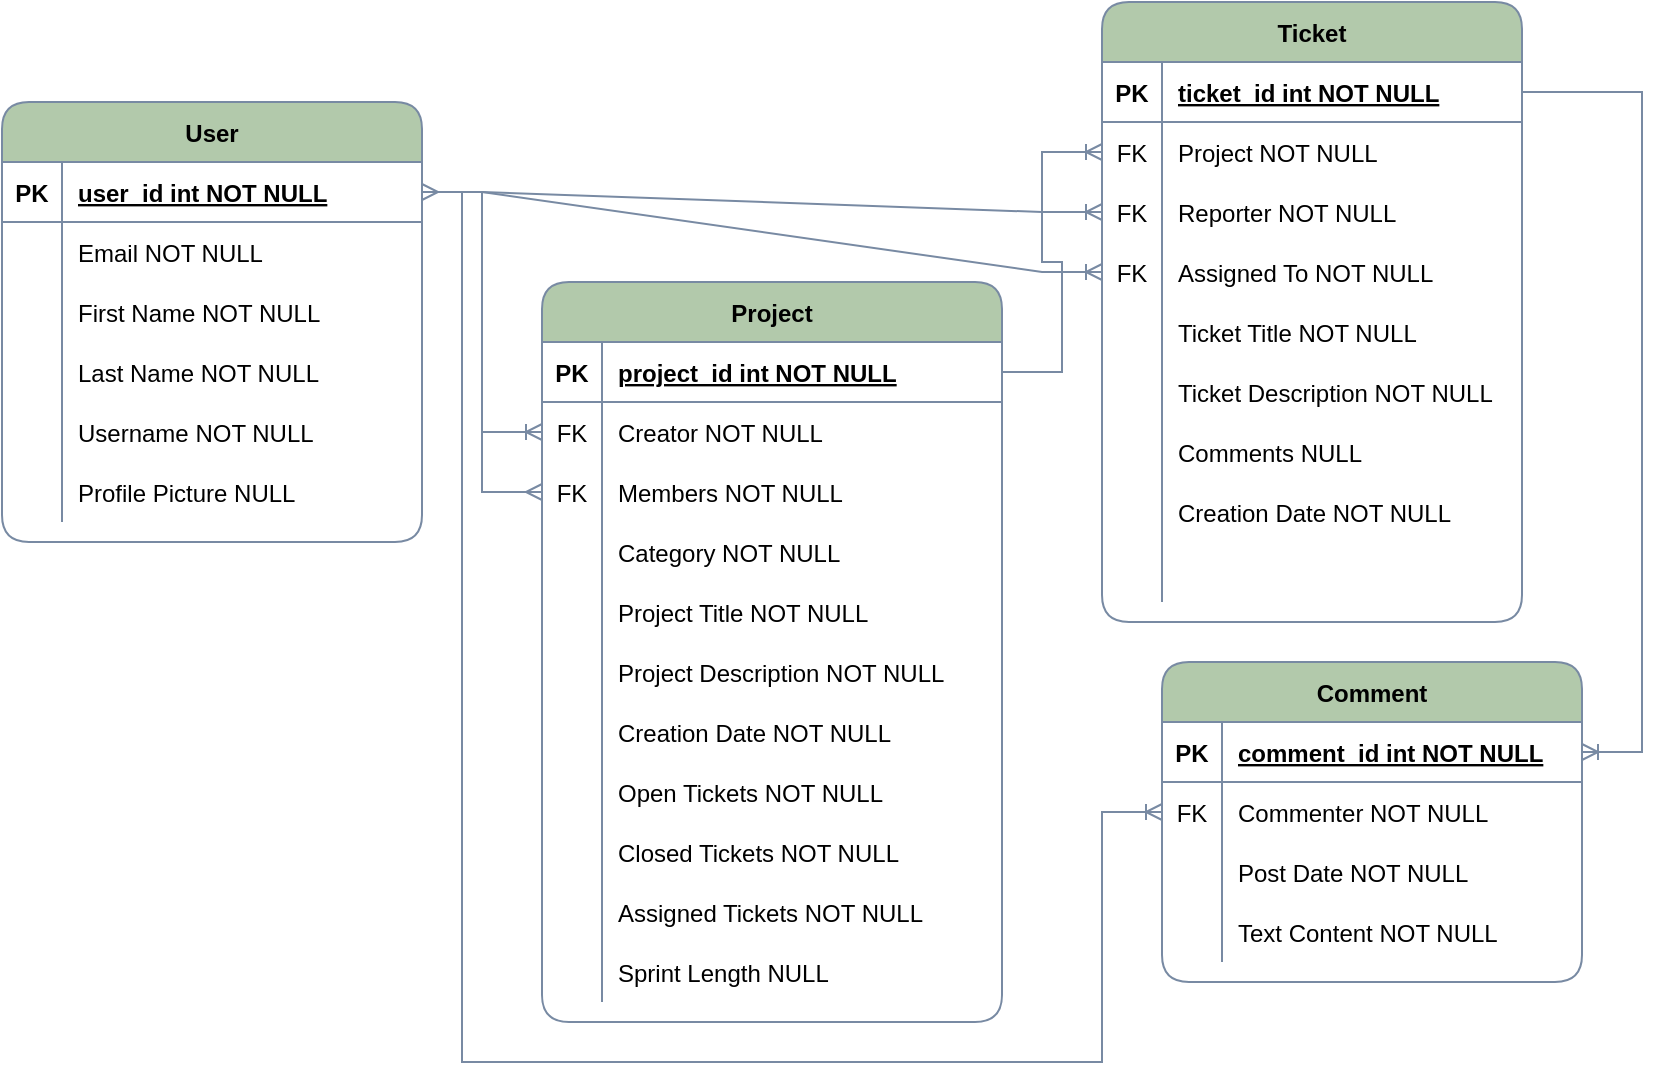 <mxfile version="20.1.1" type="github">
  <diagram id="R2lEEEUBdFMjLlhIrx00" name="Page-1">
    <mxGraphModel dx="1179" dy="636" grid="1" gridSize="10" guides="1" tooltips="1" connect="1" arrows="1" fold="1" page="1" pageScale="1" pageWidth="850" pageHeight="1100" math="0" shadow="0" extFonts="Permanent Marker^https://fonts.googleapis.com/css?family=Permanent+Marker">
      <root>
        <mxCell id="0" />
        <mxCell id="1" parent="0" />
        <mxCell id="rL-epUPHLAhS5x2RR7z_-28" value="User" style="shape=table;startSize=30;container=1;collapsible=1;childLayout=tableLayout;fixedRows=1;rowLines=0;fontStyle=1;align=center;resizeLast=1;rounded=1;fillColor=#B2C9AB;strokeColor=#788AA3;fontColor=default;strokeWidth=1;" parent="1" vertex="1">
          <mxGeometry x="40" y="80" width="210" height="220" as="geometry" />
        </mxCell>
        <mxCell id="rL-epUPHLAhS5x2RR7z_-29" value="" style="shape=tableRow;horizontal=0;startSize=0;swimlaneHead=0;swimlaneBody=0;fillColor=none;collapsible=0;dropTarget=0;points=[[0,0.5],[1,0.5]];portConstraint=eastwest;top=0;left=0;right=0;bottom=1;rounded=1;strokeColor=#788AA3;fontColor=default;strokeWidth=1;fontStyle=0;" parent="rL-epUPHLAhS5x2RR7z_-28" vertex="1">
          <mxGeometry y="30" width="210" height="30" as="geometry" />
        </mxCell>
        <mxCell id="rL-epUPHLAhS5x2RR7z_-30" value="PK" style="shape=partialRectangle;connectable=0;fillColor=none;top=0;left=0;bottom=0;right=0;fontStyle=1;overflow=hidden;rounded=1;strokeColor=#788AA3;fontColor=default;strokeWidth=1;" parent="rL-epUPHLAhS5x2RR7z_-29" vertex="1">
          <mxGeometry width="30" height="30" as="geometry">
            <mxRectangle width="30" height="30" as="alternateBounds" />
          </mxGeometry>
        </mxCell>
        <mxCell id="rL-epUPHLAhS5x2RR7z_-31" value="user_id int NOT NULL" style="shape=partialRectangle;connectable=0;fillColor=none;top=0;left=0;bottom=0;right=0;align=left;spacingLeft=6;fontStyle=5;overflow=hidden;rounded=1;strokeColor=#788AA3;fontColor=default;strokeWidth=1;" parent="rL-epUPHLAhS5x2RR7z_-29" vertex="1">
          <mxGeometry x="30" width="180" height="30" as="geometry">
            <mxRectangle width="180" height="30" as="alternateBounds" />
          </mxGeometry>
        </mxCell>
        <mxCell id="rL-epUPHLAhS5x2RR7z_-32" value="" style="shape=tableRow;horizontal=0;startSize=0;swimlaneHead=0;swimlaneBody=0;fillColor=none;collapsible=0;dropTarget=0;points=[[0,0.5],[1,0.5]];portConstraint=eastwest;top=0;left=0;right=0;bottom=0;rounded=1;strokeColor=#788AA3;fontColor=default;strokeWidth=1;fontStyle=0;" parent="rL-epUPHLAhS5x2RR7z_-28" vertex="1">
          <mxGeometry y="60" width="210" height="30" as="geometry" />
        </mxCell>
        <mxCell id="rL-epUPHLAhS5x2RR7z_-33" value="" style="shape=partialRectangle;connectable=0;fillColor=none;top=0;left=0;bottom=0;right=0;editable=1;overflow=hidden;rounded=1;strokeColor=#788AA3;fontColor=default;strokeWidth=1;fontStyle=0;" parent="rL-epUPHLAhS5x2RR7z_-32" vertex="1">
          <mxGeometry width="30" height="30" as="geometry">
            <mxRectangle width="30" height="30" as="alternateBounds" />
          </mxGeometry>
        </mxCell>
        <mxCell id="rL-epUPHLAhS5x2RR7z_-34" value="Email NOT NULL" style="shape=partialRectangle;connectable=0;fillColor=none;top=0;left=0;bottom=0;right=0;align=left;spacingLeft=6;overflow=hidden;rounded=1;strokeColor=#788AA3;fontColor=default;strokeWidth=1;fontStyle=0;" parent="rL-epUPHLAhS5x2RR7z_-32" vertex="1">
          <mxGeometry x="30" width="180" height="30" as="geometry">
            <mxRectangle width="180" height="30" as="alternateBounds" />
          </mxGeometry>
        </mxCell>
        <mxCell id="rL-epUPHLAhS5x2RR7z_-35" value="" style="shape=tableRow;horizontal=0;startSize=0;swimlaneHead=0;swimlaneBody=0;fillColor=none;collapsible=0;dropTarget=0;points=[[0,0.5],[1,0.5]];portConstraint=eastwest;top=0;left=0;right=0;bottom=0;rounded=1;strokeColor=#788AA3;fontColor=default;strokeWidth=1;fontStyle=0;" parent="rL-epUPHLAhS5x2RR7z_-28" vertex="1">
          <mxGeometry y="90" width="210" height="30" as="geometry" />
        </mxCell>
        <mxCell id="rL-epUPHLAhS5x2RR7z_-36" value="" style="shape=partialRectangle;connectable=0;fillColor=none;top=0;left=0;bottom=0;right=0;editable=1;overflow=hidden;rounded=1;strokeColor=#788AA3;fontColor=default;strokeWidth=1;fontStyle=0;" parent="rL-epUPHLAhS5x2RR7z_-35" vertex="1">
          <mxGeometry width="30" height="30" as="geometry">
            <mxRectangle width="30" height="30" as="alternateBounds" />
          </mxGeometry>
        </mxCell>
        <mxCell id="rL-epUPHLAhS5x2RR7z_-37" value="First Name NOT NULL" style="shape=partialRectangle;connectable=0;fillColor=none;top=0;left=0;bottom=0;right=0;align=left;spacingLeft=6;overflow=hidden;rounded=1;strokeColor=#788AA3;fontColor=default;strokeWidth=1;fontStyle=0;" parent="rL-epUPHLAhS5x2RR7z_-35" vertex="1">
          <mxGeometry x="30" width="180" height="30" as="geometry">
            <mxRectangle width="180" height="30" as="alternateBounds" />
          </mxGeometry>
        </mxCell>
        <mxCell id="rL-epUPHLAhS5x2RR7z_-41" value="" style="shape=tableRow;horizontal=0;startSize=0;swimlaneHead=0;swimlaneBody=0;fillColor=none;collapsible=0;dropTarget=0;points=[[0,0.5],[1,0.5]];portConstraint=eastwest;top=0;left=0;right=0;bottom=0;rounded=1;strokeColor=#788AA3;fontColor=default;strokeWidth=1;fontStyle=0;" parent="rL-epUPHLAhS5x2RR7z_-28" vertex="1">
          <mxGeometry y="120" width="210" height="30" as="geometry" />
        </mxCell>
        <mxCell id="rL-epUPHLAhS5x2RR7z_-42" value="" style="shape=partialRectangle;connectable=0;fillColor=none;top=0;left=0;bottom=0;right=0;editable=1;overflow=hidden;rounded=1;strokeColor=#788AA3;fontColor=default;strokeWidth=1;fontStyle=0;" parent="rL-epUPHLAhS5x2RR7z_-41" vertex="1">
          <mxGeometry width="30" height="30" as="geometry">
            <mxRectangle width="30" height="30" as="alternateBounds" />
          </mxGeometry>
        </mxCell>
        <mxCell id="rL-epUPHLAhS5x2RR7z_-43" value="Last Name NOT NULL" style="shape=partialRectangle;connectable=0;fillColor=none;top=0;left=0;bottom=0;right=0;align=left;spacingLeft=6;overflow=hidden;rounded=1;strokeColor=#788AA3;fontColor=default;strokeWidth=1;fontStyle=0;" parent="rL-epUPHLAhS5x2RR7z_-41" vertex="1">
          <mxGeometry x="30" width="180" height="30" as="geometry">
            <mxRectangle width="180" height="30" as="alternateBounds" />
          </mxGeometry>
        </mxCell>
        <mxCell id="rL-epUPHLAhS5x2RR7z_-38" value="" style="shape=tableRow;horizontal=0;startSize=0;swimlaneHead=0;swimlaneBody=0;fillColor=none;collapsible=0;dropTarget=0;points=[[0,0.5],[1,0.5]];portConstraint=eastwest;top=0;left=0;right=0;bottom=0;rounded=1;strokeColor=#788AA3;fontColor=default;strokeWidth=1;fontStyle=0;" parent="rL-epUPHLAhS5x2RR7z_-28" vertex="1">
          <mxGeometry y="150" width="210" height="30" as="geometry" />
        </mxCell>
        <mxCell id="rL-epUPHLAhS5x2RR7z_-39" value="" style="shape=partialRectangle;connectable=0;fillColor=none;top=0;left=0;bottom=0;right=0;editable=1;overflow=hidden;rounded=1;strokeColor=#788AA3;fontColor=default;strokeWidth=1;fontStyle=0;" parent="rL-epUPHLAhS5x2RR7z_-38" vertex="1">
          <mxGeometry width="30" height="30" as="geometry">
            <mxRectangle width="30" height="30" as="alternateBounds" />
          </mxGeometry>
        </mxCell>
        <mxCell id="rL-epUPHLAhS5x2RR7z_-40" value="Username NOT NULL" style="shape=partialRectangle;connectable=0;fillColor=none;top=0;left=0;bottom=0;right=0;align=left;spacingLeft=6;overflow=hidden;rounded=1;strokeColor=#788AA3;fontColor=default;strokeWidth=1;fontStyle=0;" parent="rL-epUPHLAhS5x2RR7z_-38" vertex="1">
          <mxGeometry x="30" width="180" height="30" as="geometry">
            <mxRectangle width="180" height="30" as="alternateBounds" />
          </mxGeometry>
        </mxCell>
        <mxCell id="rL-epUPHLAhS5x2RR7z_-47" value="" style="shape=tableRow;horizontal=0;startSize=0;swimlaneHead=0;swimlaneBody=0;fillColor=none;collapsible=0;dropTarget=0;points=[[0,0.5],[1,0.5]];portConstraint=eastwest;top=0;left=0;right=0;bottom=0;rounded=1;strokeColor=#788AA3;fontColor=default;strokeWidth=1;fontStyle=0;" parent="rL-epUPHLAhS5x2RR7z_-28" vertex="1">
          <mxGeometry y="180" width="210" height="30" as="geometry" />
        </mxCell>
        <mxCell id="rL-epUPHLAhS5x2RR7z_-48" value="" style="shape=partialRectangle;connectable=0;fillColor=none;top=0;left=0;bottom=0;right=0;editable=1;overflow=hidden;rounded=1;strokeColor=#788AA3;fontColor=default;strokeWidth=1;fontStyle=0;" parent="rL-epUPHLAhS5x2RR7z_-47" vertex="1">
          <mxGeometry width="30" height="30" as="geometry">
            <mxRectangle width="30" height="30" as="alternateBounds" />
          </mxGeometry>
        </mxCell>
        <mxCell id="rL-epUPHLAhS5x2RR7z_-49" value="Profile Picture NULL" style="shape=partialRectangle;connectable=0;fillColor=none;top=0;left=0;bottom=0;right=0;align=left;spacingLeft=6;overflow=hidden;rounded=1;strokeColor=#788AA3;fontColor=default;strokeWidth=1;fontStyle=0;" parent="rL-epUPHLAhS5x2RR7z_-47" vertex="1">
          <mxGeometry x="30" width="180" height="30" as="geometry">
            <mxRectangle width="180" height="30" as="alternateBounds" />
          </mxGeometry>
        </mxCell>
        <mxCell id="rL-epUPHLAhS5x2RR7z_-50" value="Project" style="shape=table;startSize=30;container=1;collapsible=1;childLayout=tableLayout;fixedRows=1;rowLines=0;fontStyle=1;align=center;resizeLast=1;rounded=1;fillColor=#B2C9AB;strokeColor=#788AA3;fontColor=default;strokeWidth=1;" parent="1" vertex="1">
          <mxGeometry x="310" y="170" width="230" height="370" as="geometry">
            <mxRectangle x="380" y="30" width="80" height="30" as="alternateBounds" />
          </mxGeometry>
        </mxCell>
        <mxCell id="rL-epUPHLAhS5x2RR7z_-51" value="" style="shape=tableRow;horizontal=0;startSize=0;swimlaneHead=0;swimlaneBody=0;fillColor=none;collapsible=0;dropTarget=0;points=[[0,0.5],[1,0.5]];portConstraint=eastwest;top=0;left=0;right=0;bottom=1;rounded=1;strokeColor=#788AA3;fontColor=default;strokeWidth=1;fontStyle=0;" parent="rL-epUPHLAhS5x2RR7z_-50" vertex="1">
          <mxGeometry y="30" width="230" height="30" as="geometry" />
        </mxCell>
        <mxCell id="rL-epUPHLAhS5x2RR7z_-52" value="PK" style="shape=partialRectangle;connectable=0;fillColor=none;top=0;left=0;bottom=0;right=0;fontStyle=1;overflow=hidden;rounded=1;strokeColor=#788AA3;fontColor=default;strokeWidth=1;" parent="rL-epUPHLAhS5x2RR7z_-51" vertex="1">
          <mxGeometry width="30" height="30" as="geometry">
            <mxRectangle width="30" height="30" as="alternateBounds" />
          </mxGeometry>
        </mxCell>
        <mxCell id="rL-epUPHLAhS5x2RR7z_-53" value="project_id int NOT NULL" style="shape=partialRectangle;connectable=0;fillColor=none;top=0;left=0;bottom=0;right=0;align=left;spacingLeft=6;fontStyle=5;overflow=hidden;rounded=1;strokeColor=#788AA3;fontColor=default;strokeWidth=1;" parent="rL-epUPHLAhS5x2RR7z_-51" vertex="1">
          <mxGeometry x="30" width="200" height="30" as="geometry">
            <mxRectangle width="200" height="30" as="alternateBounds" />
          </mxGeometry>
        </mxCell>
        <mxCell id="rL-epUPHLAhS5x2RR7z_-54" value="" style="shape=tableRow;horizontal=0;startSize=0;swimlaneHead=0;swimlaneBody=0;fillColor=none;collapsible=0;dropTarget=0;points=[[0,0.5],[1,0.5]];portConstraint=eastwest;top=0;left=0;right=0;bottom=0;rounded=1;strokeColor=#788AA3;fontColor=default;strokeWidth=1;fontStyle=0;" parent="rL-epUPHLAhS5x2RR7z_-50" vertex="1">
          <mxGeometry y="60" width="230" height="30" as="geometry" />
        </mxCell>
        <mxCell id="rL-epUPHLAhS5x2RR7z_-55" value="FK" style="shape=partialRectangle;connectable=0;fillColor=none;top=0;left=0;bottom=0;right=0;editable=1;overflow=hidden;rounded=1;strokeColor=#788AA3;fontColor=default;strokeWidth=1;fontStyle=0;" parent="rL-epUPHLAhS5x2RR7z_-54" vertex="1">
          <mxGeometry width="30" height="30" as="geometry">
            <mxRectangle width="30" height="30" as="alternateBounds" />
          </mxGeometry>
        </mxCell>
        <mxCell id="rL-epUPHLAhS5x2RR7z_-56" value="Creator NOT NULL" style="shape=partialRectangle;connectable=0;fillColor=none;top=0;left=0;bottom=0;right=0;align=left;spacingLeft=6;overflow=hidden;rounded=1;strokeColor=#788AA3;fontColor=default;strokeWidth=1;fontStyle=0;" parent="rL-epUPHLAhS5x2RR7z_-54" vertex="1">
          <mxGeometry x="30" width="200" height="30" as="geometry">
            <mxRectangle width="200" height="30" as="alternateBounds" />
          </mxGeometry>
        </mxCell>
        <mxCell id="3348WzC95f2z5m75ux9C-7" value="" style="shape=tableRow;horizontal=0;startSize=0;swimlaneHead=0;swimlaneBody=0;fillColor=none;collapsible=0;dropTarget=0;points=[[0,0.5],[1,0.5]];portConstraint=eastwest;top=0;left=0;right=0;bottom=0;strokeColor=#788AA3;fontColor=default;strokeWidth=1;fontStyle=0;" parent="rL-epUPHLAhS5x2RR7z_-50" vertex="1">
          <mxGeometry y="90" width="230" height="30" as="geometry" />
        </mxCell>
        <mxCell id="3348WzC95f2z5m75ux9C-8" value="FK" style="shape=partialRectangle;connectable=0;fillColor=none;top=0;left=0;bottom=0;right=0;editable=1;overflow=hidden;strokeColor=#788AA3;fontColor=default;strokeWidth=1;fontStyle=0;" parent="3348WzC95f2z5m75ux9C-7" vertex="1">
          <mxGeometry width="30" height="30" as="geometry">
            <mxRectangle width="30" height="30" as="alternateBounds" />
          </mxGeometry>
        </mxCell>
        <mxCell id="3348WzC95f2z5m75ux9C-9" value="Members NOT NULL" style="shape=partialRectangle;connectable=0;fillColor=none;top=0;left=0;bottom=0;right=0;align=left;spacingLeft=6;overflow=hidden;strokeColor=#788AA3;fontColor=default;strokeWidth=1;fontStyle=0;" parent="3348WzC95f2z5m75ux9C-7" vertex="1">
          <mxGeometry x="30" width="200" height="30" as="geometry">
            <mxRectangle width="200" height="30" as="alternateBounds" />
          </mxGeometry>
        </mxCell>
        <mxCell id="dJIBVrJgbOaczbc91cNf-1" value="" style="shape=tableRow;horizontal=0;startSize=0;swimlaneHead=0;swimlaneBody=0;fillColor=none;collapsible=0;dropTarget=0;points=[[0,0.5],[1,0.5]];portConstraint=eastwest;top=0;left=0;right=0;bottom=0;fontColor=default;" vertex="1" parent="rL-epUPHLAhS5x2RR7z_-50">
          <mxGeometry y="120" width="230" height="30" as="geometry" />
        </mxCell>
        <mxCell id="dJIBVrJgbOaczbc91cNf-2" value="" style="shape=partialRectangle;connectable=0;fillColor=none;top=0;left=0;bottom=0;right=0;editable=1;overflow=hidden;fontColor=default;" vertex="1" parent="dJIBVrJgbOaczbc91cNf-1">
          <mxGeometry width="30" height="30" as="geometry">
            <mxRectangle width="30" height="30" as="alternateBounds" />
          </mxGeometry>
        </mxCell>
        <mxCell id="dJIBVrJgbOaczbc91cNf-3" value="Category NOT NULL" style="shape=partialRectangle;connectable=0;fillColor=none;top=0;left=0;bottom=0;right=0;align=left;spacingLeft=6;overflow=hidden;fontColor=default;" vertex="1" parent="dJIBVrJgbOaczbc91cNf-1">
          <mxGeometry x="30" width="200" height="30" as="geometry">
            <mxRectangle width="200" height="30" as="alternateBounds" />
          </mxGeometry>
        </mxCell>
        <mxCell id="rL-epUPHLAhS5x2RR7z_-57" value="" style="shape=tableRow;horizontal=0;startSize=0;swimlaneHead=0;swimlaneBody=0;fillColor=none;collapsible=0;dropTarget=0;points=[[0,0.5],[1,0.5]];portConstraint=eastwest;top=0;left=0;right=0;bottom=0;rounded=1;strokeColor=#788AA3;fontColor=default;strokeWidth=1;fontStyle=0;" parent="rL-epUPHLAhS5x2RR7z_-50" vertex="1">
          <mxGeometry y="150" width="230" height="30" as="geometry" />
        </mxCell>
        <mxCell id="rL-epUPHLAhS5x2RR7z_-58" value="" style="shape=partialRectangle;connectable=0;fillColor=none;top=0;left=0;bottom=0;right=0;editable=1;overflow=hidden;rounded=1;strokeColor=#788AA3;fontColor=default;strokeWidth=1;fontStyle=0;" parent="rL-epUPHLAhS5x2RR7z_-57" vertex="1">
          <mxGeometry width="30" height="30" as="geometry">
            <mxRectangle width="30" height="30" as="alternateBounds" />
          </mxGeometry>
        </mxCell>
        <mxCell id="rL-epUPHLAhS5x2RR7z_-59" value="Project Title NOT NULL" style="shape=partialRectangle;connectable=0;fillColor=none;top=0;left=0;bottom=0;right=0;align=left;spacingLeft=6;overflow=hidden;rounded=1;strokeColor=#788AA3;fontColor=default;strokeWidth=1;fontStyle=0;" parent="rL-epUPHLAhS5x2RR7z_-57" vertex="1">
          <mxGeometry x="30" width="200" height="30" as="geometry">
            <mxRectangle width="200" height="30" as="alternateBounds" />
          </mxGeometry>
        </mxCell>
        <mxCell id="rL-epUPHLAhS5x2RR7z_-60" value="" style="shape=tableRow;horizontal=0;startSize=0;swimlaneHead=0;swimlaneBody=0;fillColor=none;collapsible=0;dropTarget=0;points=[[0,0.5],[1,0.5]];portConstraint=eastwest;top=0;left=0;right=0;bottom=0;rounded=1;strokeColor=#788AA3;fontColor=default;strokeWidth=1;fontStyle=0;" parent="rL-epUPHLAhS5x2RR7z_-50" vertex="1">
          <mxGeometry y="180" width="230" height="30" as="geometry" />
        </mxCell>
        <mxCell id="rL-epUPHLAhS5x2RR7z_-61" value="" style="shape=partialRectangle;connectable=0;fillColor=none;top=0;left=0;bottom=0;right=0;editable=1;overflow=hidden;rounded=1;strokeColor=#788AA3;fontColor=default;strokeWidth=1;fontStyle=0;" parent="rL-epUPHLAhS5x2RR7z_-60" vertex="1">
          <mxGeometry width="30" height="30" as="geometry">
            <mxRectangle width="30" height="30" as="alternateBounds" />
          </mxGeometry>
        </mxCell>
        <mxCell id="rL-epUPHLAhS5x2RR7z_-62" value="Project Description NOT NULL" style="shape=partialRectangle;connectable=0;fillColor=none;top=0;left=0;bottom=0;right=0;align=left;spacingLeft=6;overflow=hidden;rounded=1;strokeColor=#788AA3;fontColor=default;strokeWidth=1;fontStyle=0;" parent="rL-epUPHLAhS5x2RR7z_-60" vertex="1">
          <mxGeometry x="30" width="200" height="30" as="geometry">
            <mxRectangle width="200" height="30" as="alternateBounds" />
          </mxGeometry>
        </mxCell>
        <mxCell id="3348WzC95f2z5m75ux9C-21" value="" style="shape=tableRow;horizontal=0;startSize=0;swimlaneHead=0;swimlaneBody=0;fillColor=none;collapsible=0;dropTarget=0;points=[[0,0.5],[1,0.5]];portConstraint=eastwest;top=0;left=0;right=0;bottom=0;strokeColor=#788AA3;fontColor=default;strokeWidth=1;fontStyle=0;" parent="rL-epUPHLAhS5x2RR7z_-50" vertex="1">
          <mxGeometry y="210" width="230" height="30" as="geometry" />
        </mxCell>
        <mxCell id="3348WzC95f2z5m75ux9C-22" value="" style="shape=partialRectangle;connectable=0;fillColor=none;top=0;left=0;bottom=0;right=0;editable=1;overflow=hidden;strokeColor=#788AA3;fontColor=default;strokeWidth=1;fontStyle=0;" parent="3348WzC95f2z5m75ux9C-21" vertex="1">
          <mxGeometry width="30" height="30" as="geometry">
            <mxRectangle width="30" height="30" as="alternateBounds" />
          </mxGeometry>
        </mxCell>
        <mxCell id="3348WzC95f2z5m75ux9C-23" value="Creation Date NOT NULL" style="shape=partialRectangle;connectable=0;fillColor=none;top=0;left=0;bottom=0;right=0;align=left;spacingLeft=6;overflow=hidden;strokeColor=#788AA3;fontColor=default;strokeWidth=1;fontStyle=0;" parent="3348WzC95f2z5m75ux9C-21" vertex="1">
          <mxGeometry x="30" width="200" height="30" as="geometry">
            <mxRectangle width="200" height="30" as="alternateBounds" />
          </mxGeometry>
        </mxCell>
        <mxCell id="rL-epUPHLAhS5x2RR7z_-67" value="" style="shape=tableRow;horizontal=0;startSize=0;swimlaneHead=0;swimlaneBody=0;fillColor=none;collapsible=0;dropTarget=0;points=[[0,0.5],[1,0.5]];portConstraint=eastwest;top=0;left=0;right=0;bottom=0;rounded=0;sketch=0;fontColor=default;strokeColor=#788AA3;strokeWidth=1;fontStyle=0;" parent="rL-epUPHLAhS5x2RR7z_-50" vertex="1">
          <mxGeometry y="240" width="230" height="30" as="geometry" />
        </mxCell>
        <mxCell id="rL-epUPHLAhS5x2RR7z_-68" value="" style="shape=partialRectangle;connectable=0;fillColor=none;top=0;left=0;bottom=0;right=0;editable=1;overflow=hidden;rounded=0;sketch=0;fontColor=default;strokeColor=#788AA3;strokeWidth=1;fontStyle=0;" parent="rL-epUPHLAhS5x2RR7z_-67" vertex="1">
          <mxGeometry width="30" height="30" as="geometry">
            <mxRectangle width="30" height="30" as="alternateBounds" />
          </mxGeometry>
        </mxCell>
        <mxCell id="rL-epUPHLAhS5x2RR7z_-69" value="Open Tickets NOT NULL" style="shape=partialRectangle;connectable=0;fillColor=none;top=0;left=0;bottom=0;right=0;align=left;spacingLeft=6;overflow=hidden;rounded=0;sketch=0;fontColor=default;strokeColor=#788AA3;strokeWidth=1;fontStyle=0;" parent="rL-epUPHLAhS5x2RR7z_-67" vertex="1">
          <mxGeometry x="30" width="200" height="30" as="geometry">
            <mxRectangle width="200" height="30" as="alternateBounds" />
          </mxGeometry>
        </mxCell>
        <mxCell id="rL-epUPHLAhS5x2RR7z_-70" value="" style="shape=tableRow;horizontal=0;startSize=0;swimlaneHead=0;swimlaneBody=0;fillColor=none;collapsible=0;dropTarget=0;points=[[0,0.5],[1,0.5]];portConstraint=eastwest;top=0;left=0;right=0;bottom=0;rounded=0;sketch=0;fontColor=default;strokeColor=#788AA3;strokeWidth=1;fontStyle=0;" parent="rL-epUPHLAhS5x2RR7z_-50" vertex="1">
          <mxGeometry y="270" width="230" height="30" as="geometry" />
        </mxCell>
        <mxCell id="rL-epUPHLAhS5x2RR7z_-71" value="" style="shape=partialRectangle;connectable=0;fillColor=none;top=0;left=0;bottom=0;right=0;editable=1;overflow=hidden;rounded=0;sketch=0;fontColor=default;strokeColor=#788AA3;strokeWidth=1;fontStyle=0;" parent="rL-epUPHLAhS5x2RR7z_-70" vertex="1">
          <mxGeometry width="30" height="30" as="geometry">
            <mxRectangle width="30" height="30" as="alternateBounds" />
          </mxGeometry>
        </mxCell>
        <mxCell id="rL-epUPHLAhS5x2RR7z_-72" value="Closed Tickets NOT NULL" style="shape=partialRectangle;connectable=0;fillColor=none;top=0;left=0;bottom=0;right=0;align=left;spacingLeft=6;overflow=hidden;rounded=0;sketch=0;fontColor=default;strokeColor=#788AA3;strokeWidth=1;fontStyle=0;" parent="rL-epUPHLAhS5x2RR7z_-70" vertex="1">
          <mxGeometry x="30" width="200" height="30" as="geometry">
            <mxRectangle width="200" height="30" as="alternateBounds" />
          </mxGeometry>
        </mxCell>
        <mxCell id="rL-epUPHLAhS5x2RR7z_-73" value="" style="shape=tableRow;horizontal=0;startSize=0;swimlaneHead=0;swimlaneBody=0;fillColor=none;collapsible=0;dropTarget=0;points=[[0,0.5],[1,0.5]];portConstraint=eastwest;top=0;left=0;right=0;bottom=0;rounded=0;sketch=0;fontColor=default;strokeColor=#788AA3;strokeWidth=1;fontStyle=0;" parent="rL-epUPHLAhS5x2RR7z_-50" vertex="1">
          <mxGeometry y="300" width="230" height="30" as="geometry" />
        </mxCell>
        <mxCell id="rL-epUPHLAhS5x2RR7z_-74" value="" style="shape=partialRectangle;connectable=0;fillColor=none;top=0;left=0;bottom=0;right=0;editable=1;overflow=hidden;rounded=0;sketch=0;fontColor=default;strokeColor=#788AA3;strokeWidth=1;fontStyle=0;" parent="rL-epUPHLAhS5x2RR7z_-73" vertex="1">
          <mxGeometry width="30" height="30" as="geometry">
            <mxRectangle width="30" height="30" as="alternateBounds" />
          </mxGeometry>
        </mxCell>
        <mxCell id="rL-epUPHLAhS5x2RR7z_-75" value="Assigned Tickets NOT NULL" style="shape=partialRectangle;connectable=0;fillColor=none;top=0;left=0;bottom=0;right=0;align=left;spacingLeft=6;overflow=hidden;rounded=0;sketch=0;fontColor=default;strokeColor=#788AA3;strokeWidth=1;fontStyle=0;" parent="rL-epUPHLAhS5x2RR7z_-73" vertex="1">
          <mxGeometry x="30" width="200" height="30" as="geometry">
            <mxRectangle width="200" height="30" as="alternateBounds" />
          </mxGeometry>
        </mxCell>
        <mxCell id="3348WzC95f2z5m75ux9C-15" value="" style="shape=tableRow;horizontal=0;startSize=0;swimlaneHead=0;swimlaneBody=0;fillColor=none;collapsible=0;dropTarget=0;points=[[0,0.5],[1,0.5]];portConstraint=eastwest;top=0;left=0;right=0;bottom=0;strokeColor=#788AA3;fontColor=default;strokeWidth=1;fontStyle=0;" parent="rL-epUPHLAhS5x2RR7z_-50" vertex="1">
          <mxGeometry y="330" width="230" height="30" as="geometry" />
        </mxCell>
        <mxCell id="3348WzC95f2z5m75ux9C-16" value="" style="shape=partialRectangle;connectable=0;fillColor=none;top=0;left=0;bottom=0;right=0;editable=1;overflow=hidden;strokeColor=#788AA3;fontColor=default;strokeWidth=1;fontStyle=0;" parent="3348WzC95f2z5m75ux9C-15" vertex="1">
          <mxGeometry width="30" height="30" as="geometry">
            <mxRectangle width="30" height="30" as="alternateBounds" />
          </mxGeometry>
        </mxCell>
        <mxCell id="3348WzC95f2z5m75ux9C-17" value="Sprint Length NULL" style="shape=partialRectangle;connectable=0;fillColor=none;top=0;left=0;bottom=0;right=0;align=left;spacingLeft=6;overflow=hidden;strokeColor=#788AA3;fontColor=default;strokeWidth=1;fontStyle=0;" parent="3348WzC95f2z5m75ux9C-15" vertex="1">
          <mxGeometry x="30" width="200" height="30" as="geometry">
            <mxRectangle width="200" height="30" as="alternateBounds" />
          </mxGeometry>
        </mxCell>
        <mxCell id="rL-epUPHLAhS5x2RR7z_-76" value="Ticket" style="shape=table;startSize=30;container=1;collapsible=1;childLayout=tableLayout;fixedRows=1;rowLines=0;fontStyle=1;align=center;resizeLast=1;rounded=1;sketch=0;fontColor=default;strokeColor=#788AA3;fillColor=#B2C9AB;shadow=0;strokeWidth=1;" parent="1" vertex="1">
          <mxGeometry x="590" y="30" width="210" height="310" as="geometry" />
        </mxCell>
        <mxCell id="rL-epUPHLAhS5x2RR7z_-77" value="" style="shape=tableRow;horizontal=0;startSize=0;swimlaneHead=0;swimlaneBody=0;fillColor=none;collapsible=0;dropTarget=0;points=[[0,0.5],[1,0.5]];portConstraint=eastwest;top=0;left=0;right=0;bottom=1;rounded=0;sketch=0;fontColor=default;strokeColor=#788AA3;strokeWidth=1;fontStyle=0;" parent="rL-epUPHLAhS5x2RR7z_-76" vertex="1">
          <mxGeometry y="30" width="210" height="30" as="geometry" />
        </mxCell>
        <mxCell id="rL-epUPHLAhS5x2RR7z_-78" value="PK" style="shape=partialRectangle;connectable=0;fillColor=none;top=0;left=0;bottom=0;right=0;fontStyle=1;overflow=hidden;rounded=0;sketch=0;fontColor=default;strokeColor=#788AA3;strokeWidth=1;" parent="rL-epUPHLAhS5x2RR7z_-77" vertex="1">
          <mxGeometry width="30" height="30" as="geometry">
            <mxRectangle width="30" height="30" as="alternateBounds" />
          </mxGeometry>
        </mxCell>
        <mxCell id="rL-epUPHLAhS5x2RR7z_-79" value="ticket_id int NOT NULL" style="shape=partialRectangle;connectable=0;fillColor=none;top=0;left=0;bottom=0;right=0;align=left;spacingLeft=6;fontStyle=5;overflow=hidden;rounded=0;sketch=0;fontColor=default;strokeColor=#788AA3;strokeWidth=1;" parent="rL-epUPHLAhS5x2RR7z_-77" vertex="1">
          <mxGeometry x="30" width="180" height="30" as="geometry">
            <mxRectangle width="180" height="30" as="alternateBounds" />
          </mxGeometry>
        </mxCell>
        <mxCell id="rL-epUPHLAhS5x2RR7z_-80" value="" style="shape=tableRow;horizontal=0;startSize=0;swimlaneHead=0;swimlaneBody=0;fillColor=none;collapsible=0;dropTarget=0;points=[[0,0.5],[1,0.5]];portConstraint=eastwest;top=0;left=0;right=0;bottom=0;rounded=0;sketch=0;fontColor=default;strokeColor=#788AA3;strokeWidth=1;fontStyle=0;" parent="rL-epUPHLAhS5x2RR7z_-76" vertex="1">
          <mxGeometry y="60" width="210" height="30" as="geometry" />
        </mxCell>
        <mxCell id="rL-epUPHLAhS5x2RR7z_-81" value="FK" style="shape=partialRectangle;connectable=0;fillColor=none;top=0;left=0;bottom=0;right=0;editable=1;overflow=hidden;rounded=0;sketch=0;fontColor=default;strokeColor=#788AA3;strokeWidth=1;fontStyle=0;" parent="rL-epUPHLAhS5x2RR7z_-80" vertex="1">
          <mxGeometry width="30" height="30" as="geometry">
            <mxRectangle width="30" height="30" as="alternateBounds" />
          </mxGeometry>
        </mxCell>
        <mxCell id="rL-epUPHLAhS5x2RR7z_-82" value="Project NOT NULL" style="shape=partialRectangle;connectable=0;fillColor=none;top=0;left=0;bottom=0;right=0;align=left;spacingLeft=6;overflow=hidden;rounded=0;sketch=0;fontColor=default;strokeColor=#788AA3;strokeWidth=1;fontStyle=0;" parent="rL-epUPHLAhS5x2RR7z_-80" vertex="1">
          <mxGeometry x="30" width="180" height="30" as="geometry">
            <mxRectangle width="180" height="30" as="alternateBounds" />
          </mxGeometry>
        </mxCell>
        <mxCell id="3348WzC95f2z5m75ux9C-27" value="" style="shape=tableRow;horizontal=0;startSize=0;swimlaneHead=0;swimlaneBody=0;fillColor=none;collapsible=0;dropTarget=0;points=[[0,0.5],[1,0.5]];portConstraint=eastwest;top=0;left=0;right=0;bottom=0;strokeColor=#788AA3;fontColor=default;strokeWidth=1;fontStyle=0;" parent="rL-epUPHLAhS5x2RR7z_-76" vertex="1">
          <mxGeometry y="90" width="210" height="30" as="geometry" />
        </mxCell>
        <mxCell id="3348WzC95f2z5m75ux9C-28" value="FK" style="shape=partialRectangle;connectable=0;fillColor=none;top=0;left=0;bottom=0;right=0;editable=1;overflow=hidden;strokeColor=#788AA3;fontColor=default;strokeWidth=1;fontStyle=0;" parent="3348WzC95f2z5m75ux9C-27" vertex="1">
          <mxGeometry width="30" height="30" as="geometry">
            <mxRectangle width="30" height="30" as="alternateBounds" />
          </mxGeometry>
        </mxCell>
        <mxCell id="3348WzC95f2z5m75ux9C-29" value="Reporter NOT NULL" style="shape=partialRectangle;connectable=0;fillColor=none;top=0;left=0;bottom=0;right=0;align=left;spacingLeft=6;overflow=hidden;strokeColor=#788AA3;fontColor=default;strokeWidth=1;fontStyle=0;" parent="3348WzC95f2z5m75ux9C-27" vertex="1">
          <mxGeometry x="30" width="180" height="30" as="geometry">
            <mxRectangle width="180" height="30" as="alternateBounds" />
          </mxGeometry>
        </mxCell>
        <mxCell id="3348WzC95f2z5m75ux9C-30" value="" style="shape=tableRow;horizontal=0;startSize=0;swimlaneHead=0;swimlaneBody=0;fillColor=none;collapsible=0;dropTarget=0;points=[[0,0.5],[1,0.5]];portConstraint=eastwest;top=0;left=0;right=0;bottom=0;strokeColor=#788AA3;fontColor=default;strokeWidth=1;fontStyle=0;" parent="rL-epUPHLAhS5x2RR7z_-76" vertex="1">
          <mxGeometry y="120" width="210" height="30" as="geometry" />
        </mxCell>
        <mxCell id="3348WzC95f2z5m75ux9C-31" value="FK" style="shape=partialRectangle;connectable=0;fillColor=none;top=0;left=0;bottom=0;right=0;editable=1;overflow=hidden;strokeColor=#788AA3;fontColor=default;strokeWidth=1;fontStyle=0;" parent="3348WzC95f2z5m75ux9C-30" vertex="1">
          <mxGeometry width="30" height="30" as="geometry">
            <mxRectangle width="30" height="30" as="alternateBounds" />
          </mxGeometry>
        </mxCell>
        <mxCell id="3348WzC95f2z5m75ux9C-32" value="Assigned To NOT NULL" style="shape=partialRectangle;connectable=0;fillColor=none;top=0;left=0;bottom=0;right=0;align=left;spacingLeft=6;overflow=hidden;strokeColor=#788AA3;fontColor=default;strokeWidth=1;fontStyle=0;" parent="3348WzC95f2z5m75ux9C-30" vertex="1">
          <mxGeometry x="30" width="180" height="30" as="geometry">
            <mxRectangle width="180" height="30" as="alternateBounds" />
          </mxGeometry>
        </mxCell>
        <mxCell id="rL-epUPHLAhS5x2RR7z_-83" value="" style="shape=tableRow;horizontal=0;startSize=0;swimlaneHead=0;swimlaneBody=0;fillColor=none;collapsible=0;dropTarget=0;points=[[0,0.5],[1,0.5]];portConstraint=eastwest;top=0;left=0;right=0;bottom=0;rounded=0;sketch=0;fontColor=default;strokeColor=#788AA3;strokeWidth=1;fontStyle=0;" parent="rL-epUPHLAhS5x2RR7z_-76" vertex="1">
          <mxGeometry y="150" width="210" height="30" as="geometry" />
        </mxCell>
        <mxCell id="rL-epUPHLAhS5x2RR7z_-84" value="" style="shape=partialRectangle;connectable=0;fillColor=none;top=0;left=0;bottom=0;right=0;editable=1;overflow=hidden;rounded=0;sketch=0;fontColor=default;strokeColor=#788AA3;strokeWidth=1;fontStyle=0;" parent="rL-epUPHLAhS5x2RR7z_-83" vertex="1">
          <mxGeometry width="30" height="30" as="geometry">
            <mxRectangle width="30" height="30" as="alternateBounds" />
          </mxGeometry>
        </mxCell>
        <mxCell id="rL-epUPHLAhS5x2RR7z_-85" value="Ticket Title NOT NULL" style="shape=partialRectangle;connectable=0;fillColor=none;top=0;left=0;bottom=0;right=0;align=left;spacingLeft=6;overflow=hidden;rounded=0;sketch=0;fontColor=default;strokeColor=#788AA3;strokeWidth=1;fontStyle=0;" parent="rL-epUPHLAhS5x2RR7z_-83" vertex="1">
          <mxGeometry x="30" width="180" height="30" as="geometry">
            <mxRectangle width="180" height="30" as="alternateBounds" />
          </mxGeometry>
        </mxCell>
        <mxCell id="rL-epUPHLAhS5x2RR7z_-86" value="" style="shape=tableRow;horizontal=0;startSize=0;swimlaneHead=0;swimlaneBody=0;fillColor=none;collapsible=0;dropTarget=0;points=[[0,0.5],[1,0.5]];portConstraint=eastwest;top=0;left=0;right=0;bottom=0;rounded=0;sketch=0;fontColor=default;strokeColor=#788AA3;strokeWidth=1;fontStyle=0;" parent="rL-epUPHLAhS5x2RR7z_-76" vertex="1">
          <mxGeometry y="180" width="210" height="30" as="geometry" />
        </mxCell>
        <mxCell id="rL-epUPHLAhS5x2RR7z_-87" value="" style="shape=partialRectangle;connectable=0;fillColor=none;top=0;left=0;bottom=0;right=0;editable=1;overflow=hidden;rounded=0;sketch=0;fontColor=default;strokeColor=#788AA3;strokeWidth=1;fontStyle=0;" parent="rL-epUPHLAhS5x2RR7z_-86" vertex="1">
          <mxGeometry width="30" height="30" as="geometry">
            <mxRectangle width="30" height="30" as="alternateBounds" />
          </mxGeometry>
        </mxCell>
        <mxCell id="rL-epUPHLAhS5x2RR7z_-88" value="Ticket Description NOT NULL" style="shape=partialRectangle;connectable=0;fillColor=none;top=0;left=0;bottom=0;right=0;align=left;spacingLeft=6;overflow=hidden;rounded=0;sketch=0;fontColor=default;strokeColor=#788AA3;strokeWidth=1;fontStyle=0;" parent="rL-epUPHLAhS5x2RR7z_-86" vertex="1">
          <mxGeometry x="30" width="180" height="30" as="geometry">
            <mxRectangle width="180" height="30" as="alternateBounds" />
          </mxGeometry>
        </mxCell>
        <mxCell id="3348WzC95f2z5m75ux9C-4" value="" style="shape=tableRow;horizontal=0;startSize=0;swimlaneHead=0;swimlaneBody=0;fillColor=none;collapsible=0;dropTarget=0;points=[[0,0.5],[1,0.5]];portConstraint=eastwest;top=0;left=0;right=0;bottom=0;strokeColor=#788AA3;fontColor=default;strokeWidth=1;fontStyle=0;" parent="rL-epUPHLAhS5x2RR7z_-76" vertex="1">
          <mxGeometry y="210" width="210" height="30" as="geometry" />
        </mxCell>
        <mxCell id="3348WzC95f2z5m75ux9C-5" value="" style="shape=partialRectangle;connectable=0;fillColor=none;top=0;left=0;bottom=0;right=0;editable=1;overflow=hidden;strokeColor=#788AA3;fontColor=default;strokeWidth=1;fontStyle=0;" parent="3348WzC95f2z5m75ux9C-4" vertex="1">
          <mxGeometry width="30" height="30" as="geometry">
            <mxRectangle width="30" height="30" as="alternateBounds" />
          </mxGeometry>
        </mxCell>
        <mxCell id="3348WzC95f2z5m75ux9C-6" value="Comments NULL" style="shape=partialRectangle;connectable=0;fillColor=none;top=0;left=0;bottom=0;right=0;align=left;spacingLeft=6;overflow=hidden;strokeColor=#788AA3;fontColor=default;strokeWidth=1;fontStyle=0;" parent="3348WzC95f2z5m75ux9C-4" vertex="1">
          <mxGeometry x="30" width="180" height="30" as="geometry">
            <mxRectangle width="180" height="30" as="alternateBounds" />
          </mxGeometry>
        </mxCell>
        <mxCell id="3348WzC95f2z5m75ux9C-24" value="" style="shape=tableRow;horizontal=0;startSize=0;swimlaneHead=0;swimlaneBody=0;fillColor=none;collapsible=0;dropTarget=0;points=[[0,0.5],[1,0.5]];portConstraint=eastwest;top=0;left=0;right=0;bottom=0;strokeColor=#788AA3;fontColor=default;strokeWidth=1;fontStyle=0;" parent="rL-epUPHLAhS5x2RR7z_-76" vertex="1">
          <mxGeometry y="240" width="210" height="30" as="geometry" />
        </mxCell>
        <mxCell id="3348WzC95f2z5m75ux9C-25" value="" style="shape=partialRectangle;connectable=0;fillColor=none;top=0;left=0;bottom=0;right=0;editable=1;overflow=hidden;strokeColor=#788AA3;fontColor=default;strokeWidth=1;fontStyle=0;" parent="3348WzC95f2z5m75ux9C-24" vertex="1">
          <mxGeometry width="30" height="30" as="geometry">
            <mxRectangle width="30" height="30" as="alternateBounds" />
          </mxGeometry>
        </mxCell>
        <mxCell id="3348WzC95f2z5m75ux9C-26" value="Creation Date NOT NULL" style="shape=partialRectangle;connectable=0;fillColor=none;top=0;left=0;bottom=0;right=0;align=left;spacingLeft=6;overflow=hidden;strokeColor=#788AA3;fontColor=default;strokeWidth=1;fontStyle=0;" parent="3348WzC95f2z5m75ux9C-24" vertex="1">
          <mxGeometry x="30" width="180" height="30" as="geometry">
            <mxRectangle width="180" height="30" as="alternateBounds" />
          </mxGeometry>
        </mxCell>
        <mxCell id="3348WzC95f2z5m75ux9C-1" value="" style="shape=tableRow;horizontal=0;startSize=0;swimlaneHead=0;swimlaneBody=0;fillColor=none;collapsible=0;dropTarget=0;points=[[0,0.5],[1,0.5]];portConstraint=eastwest;top=0;left=0;right=0;bottom=0;strokeColor=#788AA3;fontColor=default;strokeWidth=1;fontStyle=0;" parent="rL-epUPHLAhS5x2RR7z_-76" vertex="1">
          <mxGeometry y="270" width="210" height="30" as="geometry" />
        </mxCell>
        <mxCell id="3348WzC95f2z5m75ux9C-2" value="" style="shape=partialRectangle;connectable=0;fillColor=none;top=0;left=0;bottom=0;right=0;editable=1;overflow=hidden;strokeColor=#788AA3;fontColor=default;strokeWidth=1;fontStyle=0;" parent="3348WzC95f2z5m75ux9C-1" vertex="1">
          <mxGeometry width="30" height="30" as="geometry">
            <mxRectangle width="30" height="30" as="alternateBounds" />
          </mxGeometry>
        </mxCell>
        <mxCell id="3348WzC95f2z5m75ux9C-3" value="" style="shape=partialRectangle;connectable=0;fillColor=none;top=0;left=0;bottom=0;right=0;align=left;spacingLeft=6;overflow=hidden;strokeColor=#788AA3;fontColor=default;strokeWidth=1;fontStyle=0;" parent="3348WzC95f2z5m75ux9C-1" vertex="1">
          <mxGeometry x="30" width="180" height="30" as="geometry">
            <mxRectangle width="180" height="30" as="alternateBounds" />
          </mxGeometry>
        </mxCell>
        <mxCell id="3348WzC95f2z5m75ux9C-35" value="" style="edgeStyle=entityRelationEdgeStyle;fontSize=12;html=1;endArrow=ERmany;startArrow=ERmany;rounded=0;strokeColor=#788AA3;fontColor=default;strokeWidth=1;fontStyle=0;" parent="1" source="rL-epUPHLAhS5x2RR7z_-29" target="3348WzC95f2z5m75ux9C-7" edge="1">
          <mxGeometry width="100" height="100" relative="1" as="geometry">
            <mxPoint x="290" y="190" as="sourcePoint" />
            <mxPoint x="390" y="90" as="targetPoint" />
          </mxGeometry>
        </mxCell>
        <mxCell id="3348WzC95f2z5m75ux9C-36" value="" style="edgeStyle=entityRelationEdgeStyle;fontSize=12;html=1;endArrow=ERoneToMany;rounded=0;strokeColor=#788AA3;exitX=1;exitY=0.5;exitDx=0;exitDy=0;fontColor=default;strokeWidth=1;fontStyle=0;" parent="1" source="rL-epUPHLAhS5x2RR7z_-29" target="rL-epUPHLAhS5x2RR7z_-54" edge="1">
          <mxGeometry width="100" height="100" relative="1" as="geometry">
            <mxPoint x="300" y="220" as="sourcePoint" />
            <mxPoint x="400" y="120" as="targetPoint" />
          </mxGeometry>
        </mxCell>
        <mxCell id="3348WzC95f2z5m75ux9C-37" value="" style="edgeStyle=entityRelationEdgeStyle;fontSize=12;html=1;endArrow=ERoneToMany;rounded=0;strokeColor=#788AA3;fontColor=default;strokeWidth=1;fontStyle=0;" parent="1" source="rL-epUPHLAhS5x2RR7z_-51" target="rL-epUPHLAhS5x2RR7z_-80" edge="1">
          <mxGeometry width="100" height="100" relative="1" as="geometry">
            <mxPoint x="520" y="250" as="sourcePoint" />
            <mxPoint x="600" y="80" as="targetPoint" />
          </mxGeometry>
        </mxCell>
        <mxCell id="3348WzC95f2z5m75ux9C-38" value="" style="edgeStyle=entityRelationEdgeStyle;fontSize=12;html=1;endArrow=ERoneToMany;strokeColor=#788AA3;exitX=1;exitY=0.5;exitDx=0;exitDy=0;rounded=0;fontColor=default;strokeWidth=1;fontStyle=0;" parent="1" source="rL-epUPHLAhS5x2RR7z_-29" target="3348WzC95f2z5m75ux9C-27" edge="1">
          <mxGeometry width="100" height="100" relative="1" as="geometry">
            <mxPoint x="440" y="250" as="sourcePoint" />
            <mxPoint x="540" y="150" as="targetPoint" />
          </mxGeometry>
        </mxCell>
        <mxCell id="3348WzC95f2z5m75ux9C-39" value="" style="edgeStyle=entityRelationEdgeStyle;fontSize=12;html=1;endArrow=ERoneToMany;strokeColor=#788AA3;exitX=1;exitY=0.5;exitDx=0;exitDy=0;rounded=0;fontColor=default;strokeWidth=1;fontStyle=0;" parent="1" source="rL-epUPHLAhS5x2RR7z_-29" target="3348WzC95f2z5m75ux9C-30" edge="1">
          <mxGeometry width="100" height="100" relative="1" as="geometry">
            <mxPoint x="260" y="135" as="sourcePoint" />
            <mxPoint x="610" y="135" as="targetPoint" />
          </mxGeometry>
        </mxCell>
        <mxCell id="3348WzC95f2z5m75ux9C-40" value="Comment" style="shape=table;startSize=30;container=1;collapsible=1;childLayout=tableLayout;fixedRows=1;rowLines=0;fontStyle=1;align=center;resizeLast=1;rounded=1;shadow=0;sketch=0;strokeColor=#788AA3;fillColor=#B2C9AB;fontColor=default;strokeWidth=1;" parent="1" vertex="1">
          <mxGeometry x="620" y="360" width="210" height="160" as="geometry" />
        </mxCell>
        <mxCell id="3348WzC95f2z5m75ux9C-41" value="" style="shape=tableRow;horizontal=0;startSize=0;swimlaneHead=0;swimlaneBody=0;fillColor=none;collapsible=0;dropTarget=0;points=[[0,0.5],[1,0.5]];portConstraint=eastwest;top=0;left=0;right=0;bottom=1;rounded=1;shadow=0;sketch=0;strokeColor=#788AA3;fontColor=default;strokeWidth=1;fontStyle=1;" parent="3348WzC95f2z5m75ux9C-40" vertex="1">
          <mxGeometry y="30" width="210" height="30" as="geometry" />
        </mxCell>
        <mxCell id="3348WzC95f2z5m75ux9C-42" value="PK" style="shape=partialRectangle;connectable=0;fillColor=none;top=0;left=0;bottom=0;right=0;fontStyle=1;overflow=hidden;rounded=1;shadow=0;sketch=0;strokeColor=#788AA3;fontColor=default;strokeWidth=1;" parent="3348WzC95f2z5m75ux9C-41" vertex="1">
          <mxGeometry width="30" height="30" as="geometry">
            <mxRectangle width="30" height="30" as="alternateBounds" />
          </mxGeometry>
        </mxCell>
        <mxCell id="3348WzC95f2z5m75ux9C-43" value="comment_id int NOT NULL" style="shape=partialRectangle;connectable=0;fillColor=none;top=0;left=0;bottom=0;right=0;align=left;spacingLeft=6;fontStyle=5;overflow=hidden;rounded=1;shadow=0;sketch=0;strokeColor=#788AA3;fontColor=default;strokeWidth=1;" parent="3348WzC95f2z5m75ux9C-41" vertex="1">
          <mxGeometry x="30" width="180" height="30" as="geometry">
            <mxRectangle width="180" height="30" as="alternateBounds" />
          </mxGeometry>
        </mxCell>
        <mxCell id="3348WzC95f2z5m75ux9C-44" value="" style="shape=tableRow;horizontal=0;startSize=0;swimlaneHead=0;swimlaneBody=0;fillColor=none;collapsible=0;dropTarget=0;points=[[0,0.5],[1,0.5]];portConstraint=eastwest;top=0;left=0;right=0;bottom=0;rounded=1;shadow=0;sketch=0;strokeColor=#788AA3;fontColor=default;strokeWidth=1;fontStyle=0;" parent="3348WzC95f2z5m75ux9C-40" vertex="1">
          <mxGeometry y="60" width="210" height="30" as="geometry" />
        </mxCell>
        <mxCell id="3348WzC95f2z5m75ux9C-45" value="FK" style="shape=partialRectangle;connectable=0;fillColor=none;top=0;left=0;bottom=0;right=0;editable=1;overflow=hidden;rounded=1;shadow=0;sketch=0;strokeColor=#788AA3;fontColor=default;strokeWidth=1;fontStyle=0;" parent="3348WzC95f2z5m75ux9C-44" vertex="1">
          <mxGeometry width="30" height="30" as="geometry">
            <mxRectangle width="30" height="30" as="alternateBounds" />
          </mxGeometry>
        </mxCell>
        <mxCell id="3348WzC95f2z5m75ux9C-46" value="Commenter NOT NULL" style="shape=partialRectangle;connectable=0;fillColor=none;top=0;left=0;bottom=0;right=0;align=left;spacingLeft=6;overflow=hidden;rounded=1;shadow=0;sketch=0;strokeColor=#788AA3;fontColor=default;strokeWidth=1;fontStyle=0;" parent="3348WzC95f2z5m75ux9C-44" vertex="1">
          <mxGeometry x="30" width="180" height="30" as="geometry">
            <mxRectangle width="180" height="30" as="alternateBounds" />
          </mxGeometry>
        </mxCell>
        <mxCell id="3348WzC95f2z5m75ux9C-47" value="" style="shape=tableRow;horizontal=0;startSize=0;swimlaneHead=0;swimlaneBody=0;fillColor=none;collapsible=0;dropTarget=0;points=[[0,0.5],[1,0.5]];portConstraint=eastwest;top=0;left=0;right=0;bottom=0;rounded=1;shadow=0;sketch=0;strokeColor=#788AA3;fontColor=default;strokeWidth=1;fontStyle=0;" parent="3348WzC95f2z5m75ux9C-40" vertex="1">
          <mxGeometry y="90" width="210" height="30" as="geometry" />
        </mxCell>
        <mxCell id="3348WzC95f2z5m75ux9C-48" value="" style="shape=partialRectangle;connectable=0;fillColor=none;top=0;left=0;bottom=0;right=0;editable=1;overflow=hidden;rounded=1;shadow=0;sketch=0;strokeColor=#788AA3;fontColor=default;strokeWidth=1;fontStyle=0;" parent="3348WzC95f2z5m75ux9C-47" vertex="1">
          <mxGeometry width="30" height="30" as="geometry">
            <mxRectangle width="30" height="30" as="alternateBounds" />
          </mxGeometry>
        </mxCell>
        <mxCell id="3348WzC95f2z5m75ux9C-49" value="Post Date NOT NULL" style="shape=partialRectangle;connectable=0;fillColor=none;top=0;left=0;bottom=0;right=0;align=left;spacingLeft=6;overflow=hidden;rounded=1;shadow=0;sketch=0;strokeColor=#788AA3;fontColor=default;strokeWidth=1;fontStyle=0;" parent="3348WzC95f2z5m75ux9C-47" vertex="1">
          <mxGeometry x="30" width="180" height="30" as="geometry">
            <mxRectangle width="180" height="30" as="alternateBounds" />
          </mxGeometry>
        </mxCell>
        <mxCell id="3348WzC95f2z5m75ux9C-50" value="" style="shape=tableRow;horizontal=0;startSize=0;swimlaneHead=0;swimlaneBody=0;fillColor=none;collapsible=0;dropTarget=0;points=[[0,0.5],[1,0.5]];portConstraint=eastwest;top=0;left=0;right=0;bottom=0;rounded=1;shadow=0;sketch=0;strokeColor=#788AA3;fontColor=default;strokeWidth=1;fontStyle=0;" parent="3348WzC95f2z5m75ux9C-40" vertex="1">
          <mxGeometry y="120" width="210" height="30" as="geometry" />
        </mxCell>
        <mxCell id="3348WzC95f2z5m75ux9C-51" value="" style="shape=partialRectangle;connectable=0;fillColor=none;top=0;left=0;bottom=0;right=0;editable=1;overflow=hidden;rounded=1;shadow=0;sketch=0;strokeColor=#788AA3;fontColor=default;strokeWidth=1;fontStyle=0;" parent="3348WzC95f2z5m75ux9C-50" vertex="1">
          <mxGeometry width="30" height="30" as="geometry">
            <mxRectangle width="30" height="30" as="alternateBounds" />
          </mxGeometry>
        </mxCell>
        <mxCell id="3348WzC95f2z5m75ux9C-52" value="Text Content NOT NULL" style="shape=partialRectangle;connectable=0;fillColor=none;top=0;left=0;bottom=0;right=0;align=left;spacingLeft=6;overflow=hidden;rounded=1;shadow=0;sketch=0;strokeColor=#788AA3;fontColor=default;strokeWidth=1;fontStyle=0;" parent="3348WzC95f2z5m75ux9C-50" vertex="1">
          <mxGeometry x="30" width="180" height="30" as="geometry">
            <mxRectangle width="180" height="30" as="alternateBounds" />
          </mxGeometry>
        </mxCell>
        <mxCell id="3348WzC95f2z5m75ux9C-53" value="" style="edgeStyle=orthogonalEdgeStyle;fontSize=12;html=1;endArrow=ERoneToMany;rounded=0;strokeColor=#788AA3;entryX=0;entryY=0.5;entryDx=0;entryDy=0;fontColor=default;strokeWidth=1;fontStyle=0;" parent="1" source="rL-epUPHLAhS5x2RR7z_-29" target="3348WzC95f2z5m75ux9C-44" edge="1">
          <mxGeometry width="100" height="100" relative="1" as="geometry">
            <mxPoint x="450" y="360" as="sourcePoint" />
            <mxPoint x="580" y="450" as="targetPoint" />
            <Array as="points">
              <mxPoint x="270" y="125" />
              <mxPoint x="270" y="560" />
              <mxPoint x="590" y="560" />
              <mxPoint x="590" y="435" />
            </Array>
          </mxGeometry>
        </mxCell>
        <mxCell id="3348WzC95f2z5m75ux9C-54" value="" style="edgeStyle=entityRelationEdgeStyle;fontSize=12;html=1;endArrow=ERoneToMany;rounded=0;strokeColor=#788AA3;fontColor=default;strokeWidth=1;fontStyle=0;" parent="1" source="rL-epUPHLAhS5x2RR7z_-77" target="3348WzC95f2z5m75ux9C-41" edge="1">
          <mxGeometry width="100" height="100" relative="1" as="geometry">
            <mxPoint x="260" y="135" as="sourcePoint" />
            <mxPoint x="610" y="445" as="targetPoint" />
          </mxGeometry>
        </mxCell>
      </root>
    </mxGraphModel>
  </diagram>
</mxfile>
